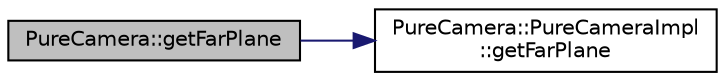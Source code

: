 digraph "PureCamera::getFarPlane"
{
 // LATEX_PDF_SIZE
  edge [fontname="Helvetica",fontsize="10",labelfontname="Helvetica",labelfontsize="10"];
  node [fontname="Helvetica",fontsize="10",shape=record];
  rankdir="LR";
  Node1 [label="PureCamera::getFarPlane",height=0.2,width=0.4,color="black", fillcolor="grey75", style="filled", fontcolor="black",tooltip="Gets camera far plane distance from eye position."];
  Node1 -> Node2 [color="midnightblue",fontsize="10",style="solid",fontname="Helvetica"];
  Node2 [label="PureCamera::PureCameraImpl\l::getFarPlane",height=0.2,width=0.4,color="black", fillcolor="white", style="filled",URL="$class_pure_camera_1_1_pure_camera_impl.html#afb3f8445a9b37ec547a57f1427d01c4d",tooltip=" "];
}
